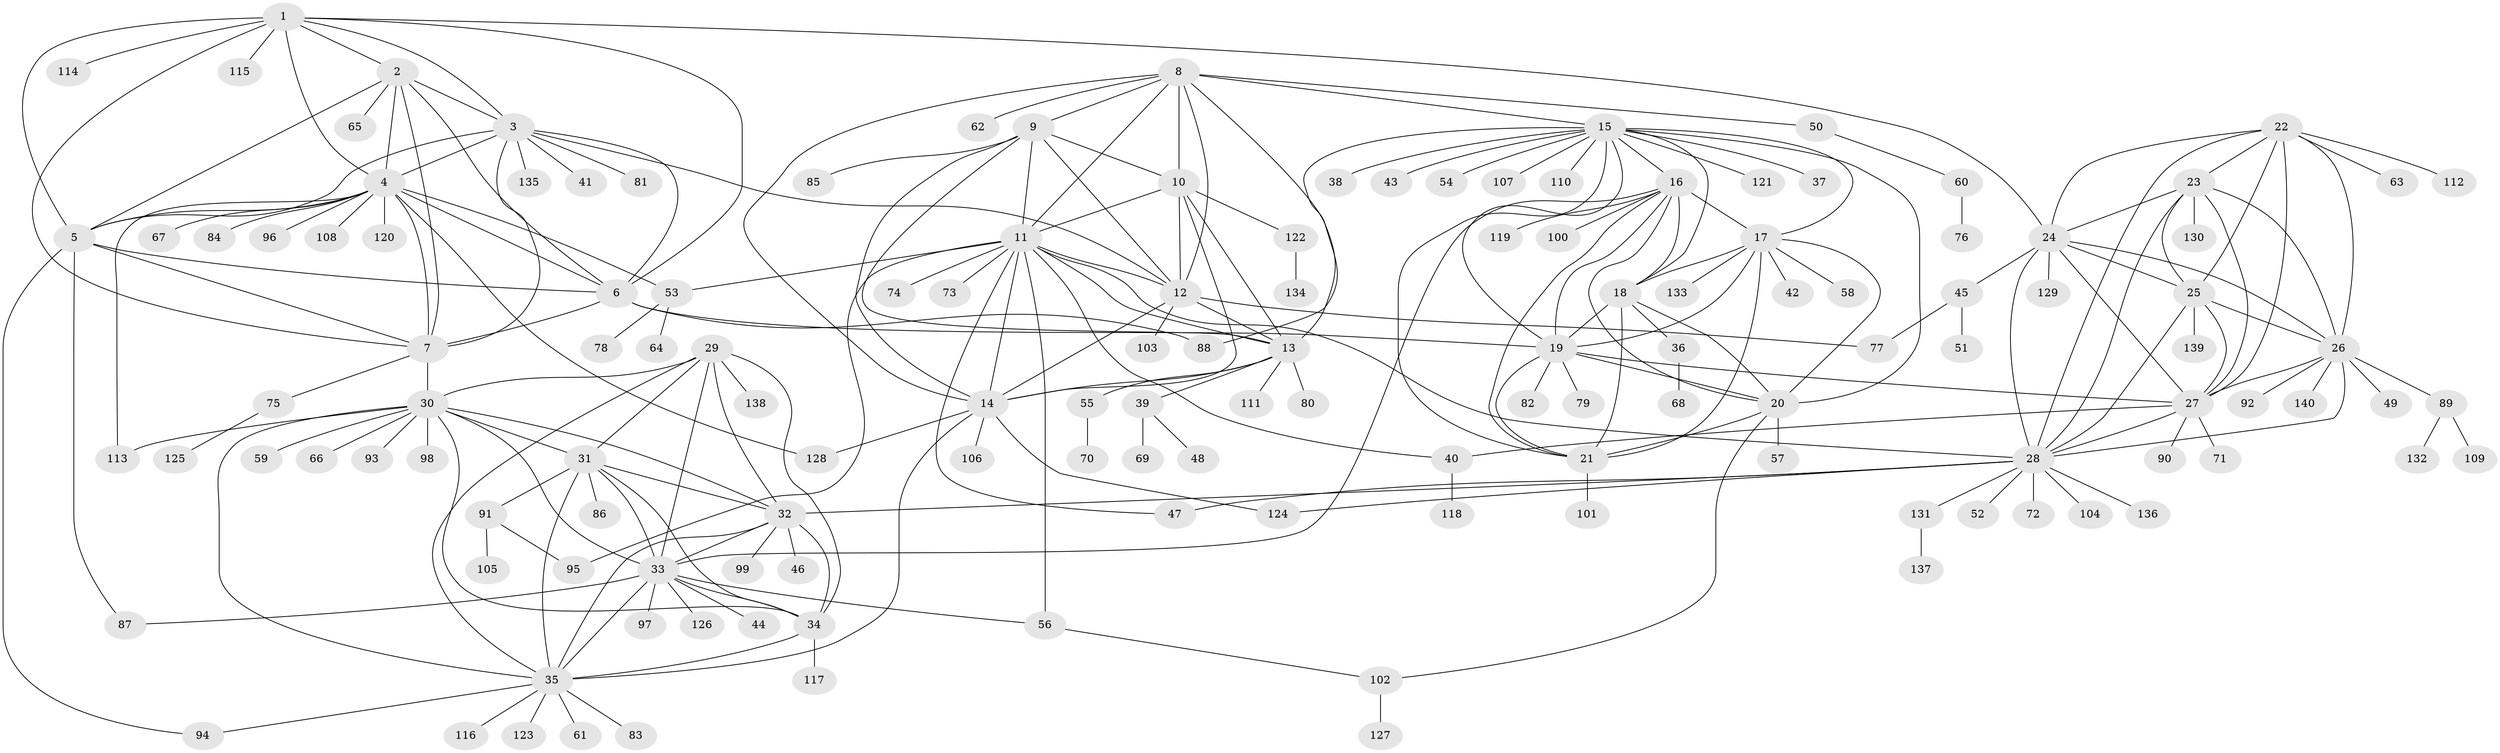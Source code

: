 // Generated by graph-tools (version 1.1) at 2025/37/03/09/25 02:37:11]
// undirected, 140 vertices, 233 edges
graph export_dot {
graph [start="1"]
  node [color=gray90,style=filled];
  1;
  2;
  3;
  4;
  5;
  6;
  7;
  8;
  9;
  10;
  11;
  12;
  13;
  14;
  15;
  16;
  17;
  18;
  19;
  20;
  21;
  22;
  23;
  24;
  25;
  26;
  27;
  28;
  29;
  30;
  31;
  32;
  33;
  34;
  35;
  36;
  37;
  38;
  39;
  40;
  41;
  42;
  43;
  44;
  45;
  46;
  47;
  48;
  49;
  50;
  51;
  52;
  53;
  54;
  55;
  56;
  57;
  58;
  59;
  60;
  61;
  62;
  63;
  64;
  65;
  66;
  67;
  68;
  69;
  70;
  71;
  72;
  73;
  74;
  75;
  76;
  77;
  78;
  79;
  80;
  81;
  82;
  83;
  84;
  85;
  86;
  87;
  88;
  89;
  90;
  91;
  92;
  93;
  94;
  95;
  96;
  97;
  98;
  99;
  100;
  101;
  102;
  103;
  104;
  105;
  106;
  107;
  108;
  109;
  110;
  111;
  112;
  113;
  114;
  115;
  116;
  117;
  118;
  119;
  120;
  121;
  122;
  123;
  124;
  125;
  126;
  127;
  128;
  129;
  130;
  131;
  132;
  133;
  134;
  135;
  136;
  137;
  138;
  139;
  140;
  1 -- 2;
  1 -- 3;
  1 -- 4;
  1 -- 5;
  1 -- 6;
  1 -- 7;
  1 -- 24;
  1 -- 114;
  1 -- 115;
  2 -- 3;
  2 -- 4;
  2 -- 5;
  2 -- 6;
  2 -- 7;
  2 -- 65;
  3 -- 4;
  3 -- 5;
  3 -- 6;
  3 -- 7;
  3 -- 12;
  3 -- 41;
  3 -- 81;
  3 -- 135;
  4 -- 5;
  4 -- 6;
  4 -- 7;
  4 -- 53;
  4 -- 67;
  4 -- 84;
  4 -- 96;
  4 -- 108;
  4 -- 113;
  4 -- 120;
  4 -- 128;
  5 -- 6;
  5 -- 7;
  5 -- 87;
  5 -- 94;
  6 -- 7;
  6 -- 19;
  6 -- 88;
  7 -- 30;
  7 -- 75;
  8 -- 9;
  8 -- 10;
  8 -- 11;
  8 -- 12;
  8 -- 13;
  8 -- 14;
  8 -- 15;
  8 -- 50;
  8 -- 62;
  9 -- 10;
  9 -- 11;
  9 -- 12;
  9 -- 13;
  9 -- 14;
  9 -- 85;
  10 -- 11;
  10 -- 12;
  10 -- 13;
  10 -- 14;
  10 -- 122;
  11 -- 12;
  11 -- 13;
  11 -- 14;
  11 -- 28;
  11 -- 40;
  11 -- 47;
  11 -- 53;
  11 -- 56;
  11 -- 73;
  11 -- 74;
  11 -- 95;
  12 -- 13;
  12 -- 14;
  12 -- 77;
  12 -- 103;
  13 -- 14;
  13 -- 39;
  13 -- 55;
  13 -- 80;
  13 -- 111;
  14 -- 35;
  14 -- 106;
  14 -- 124;
  14 -- 128;
  15 -- 16;
  15 -- 17;
  15 -- 18;
  15 -- 19;
  15 -- 20;
  15 -- 21;
  15 -- 37;
  15 -- 38;
  15 -- 43;
  15 -- 54;
  15 -- 88;
  15 -- 107;
  15 -- 110;
  15 -- 121;
  16 -- 17;
  16 -- 18;
  16 -- 19;
  16 -- 20;
  16 -- 21;
  16 -- 33;
  16 -- 100;
  16 -- 119;
  17 -- 18;
  17 -- 19;
  17 -- 20;
  17 -- 21;
  17 -- 42;
  17 -- 58;
  17 -- 133;
  18 -- 19;
  18 -- 20;
  18 -- 21;
  18 -- 36;
  19 -- 20;
  19 -- 21;
  19 -- 27;
  19 -- 79;
  19 -- 82;
  20 -- 21;
  20 -- 57;
  20 -- 102;
  21 -- 101;
  22 -- 23;
  22 -- 24;
  22 -- 25;
  22 -- 26;
  22 -- 27;
  22 -- 28;
  22 -- 63;
  22 -- 112;
  23 -- 24;
  23 -- 25;
  23 -- 26;
  23 -- 27;
  23 -- 28;
  23 -- 130;
  24 -- 25;
  24 -- 26;
  24 -- 27;
  24 -- 28;
  24 -- 45;
  24 -- 129;
  25 -- 26;
  25 -- 27;
  25 -- 28;
  25 -- 139;
  26 -- 27;
  26 -- 28;
  26 -- 49;
  26 -- 89;
  26 -- 92;
  26 -- 140;
  27 -- 28;
  27 -- 40;
  27 -- 71;
  27 -- 90;
  28 -- 32;
  28 -- 47;
  28 -- 52;
  28 -- 72;
  28 -- 104;
  28 -- 124;
  28 -- 131;
  28 -- 136;
  29 -- 30;
  29 -- 31;
  29 -- 32;
  29 -- 33;
  29 -- 34;
  29 -- 35;
  29 -- 138;
  30 -- 31;
  30 -- 32;
  30 -- 33;
  30 -- 34;
  30 -- 35;
  30 -- 59;
  30 -- 66;
  30 -- 93;
  30 -- 98;
  30 -- 113;
  31 -- 32;
  31 -- 33;
  31 -- 34;
  31 -- 35;
  31 -- 86;
  31 -- 91;
  32 -- 33;
  32 -- 34;
  32 -- 35;
  32 -- 46;
  32 -- 99;
  33 -- 34;
  33 -- 35;
  33 -- 44;
  33 -- 56;
  33 -- 87;
  33 -- 97;
  33 -- 126;
  34 -- 35;
  34 -- 117;
  35 -- 61;
  35 -- 83;
  35 -- 94;
  35 -- 116;
  35 -- 123;
  36 -- 68;
  39 -- 48;
  39 -- 69;
  40 -- 118;
  45 -- 51;
  45 -- 77;
  50 -- 60;
  53 -- 64;
  53 -- 78;
  55 -- 70;
  56 -- 102;
  60 -- 76;
  75 -- 125;
  89 -- 109;
  89 -- 132;
  91 -- 95;
  91 -- 105;
  102 -- 127;
  122 -- 134;
  131 -- 137;
}
